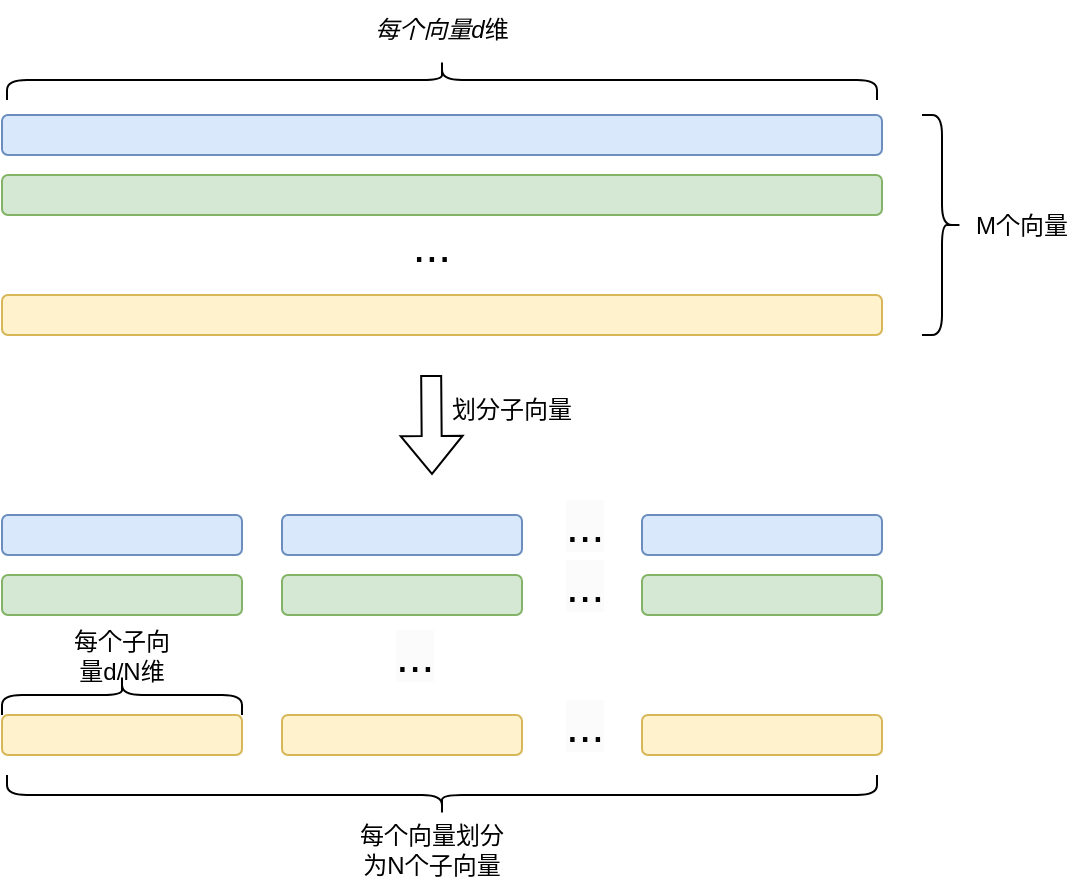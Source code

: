<mxfile version="21.6.6" type="github">
  <diagram name="第 1 页" id="YWsFZ-onNurXVJUyl_Fn">
    <mxGraphModel dx="1050" dy="549" grid="1" gridSize="10" guides="1" tooltips="1" connect="1" arrows="1" fold="1" page="1" pageScale="1" pageWidth="827" pageHeight="1169" math="0" shadow="0">
      <root>
        <mxCell id="0" />
        <mxCell id="1" parent="0" />
        <mxCell id="aHIUIpStIMTxLhNF--v--1" value="" style="rounded=1;whiteSpace=wrap;html=1;fillColor=#dae8fc;strokeColor=#6c8ebf;" vertex="1" parent="1">
          <mxGeometry x="130" y="287.5" width="120" height="20" as="geometry" />
        </mxCell>
        <mxCell id="aHIUIpStIMTxLhNF--v--2" value="" style="rounded=1;whiteSpace=wrap;html=1;fillColor=#d5e8d4;strokeColor=#82b366;" vertex="1" parent="1">
          <mxGeometry x="130" y="317.5" width="120" height="20" as="geometry" />
        </mxCell>
        <mxCell id="aHIUIpStIMTxLhNF--v--3" value="" style="rounded=1;whiteSpace=wrap;html=1;fillColor=#fff2cc;strokeColor=#d6b656;" vertex="1" parent="1">
          <mxGeometry x="130" y="387.5" width="120" height="20" as="geometry" />
        </mxCell>
        <mxCell id="aHIUIpStIMTxLhNF--v--4" value="" style="rounded=1;whiteSpace=wrap;html=1;fillColor=#dae8fc;strokeColor=#6c8ebf;" vertex="1" parent="1">
          <mxGeometry x="270" y="287.5" width="120" height="20" as="geometry" />
        </mxCell>
        <mxCell id="aHIUIpStIMTxLhNF--v--5" value="" style="rounded=1;whiteSpace=wrap;html=1;fillColor=#d5e8d4;strokeColor=#82b366;" vertex="1" parent="1">
          <mxGeometry x="270" y="317.5" width="120" height="20" as="geometry" />
        </mxCell>
        <mxCell id="aHIUIpStIMTxLhNF--v--6" value="" style="rounded=1;whiteSpace=wrap;html=1;fillColor=#fff2cc;strokeColor=#d6b656;" vertex="1" parent="1">
          <mxGeometry x="270" y="387.5" width="120" height="20" as="geometry" />
        </mxCell>
        <mxCell id="aHIUIpStIMTxLhNF--v--7" value="" style="rounded=1;whiteSpace=wrap;html=1;fillColor=#dae8fc;strokeColor=#6c8ebf;" vertex="1" parent="1">
          <mxGeometry x="450" y="287.5" width="120" height="20" as="geometry" />
        </mxCell>
        <mxCell id="aHIUIpStIMTxLhNF--v--8" value="" style="rounded=1;whiteSpace=wrap;html=1;fillColor=#d5e8d4;strokeColor=#82b366;" vertex="1" parent="1">
          <mxGeometry x="450" y="317.5" width="120" height="20" as="geometry" />
        </mxCell>
        <mxCell id="aHIUIpStIMTxLhNF--v--9" value="" style="rounded=1;whiteSpace=wrap;html=1;fillColor=#fff2cc;strokeColor=#d6b656;" vertex="1" parent="1">
          <mxGeometry x="450" y="387.5" width="120" height="20" as="geometry" />
        </mxCell>
        <mxCell id="aHIUIpStIMTxLhNF--v--10" value="" style="rounded=1;whiteSpace=wrap;html=1;fillColor=#dae8fc;strokeColor=#6c8ebf;" vertex="1" parent="1">
          <mxGeometry x="130" y="87.5" width="440" height="20" as="geometry" />
        </mxCell>
        <mxCell id="aHIUIpStIMTxLhNF--v--11" value="" style="rounded=1;whiteSpace=wrap;html=1;fillColor=#d5e8d4;strokeColor=#82b366;" vertex="1" parent="1">
          <mxGeometry x="130" y="117.5" width="440" height="20" as="geometry" />
        </mxCell>
        <mxCell id="aHIUIpStIMTxLhNF--v--12" value="&lt;font style=&quot;font-size: 23px;&quot;&gt;...&lt;/font&gt;" style="text;strokeColor=none;align=center;fillColor=none;html=1;verticalAlign=middle;whiteSpace=wrap;rounded=0;" vertex="1" parent="1">
          <mxGeometry x="300" y="137.5" width="90" height="30" as="geometry" />
        </mxCell>
        <mxCell id="aHIUIpStIMTxLhNF--v--13" value="" style="rounded=1;whiteSpace=wrap;html=1;fillColor=#fff2cc;strokeColor=#d6b656;" vertex="1" parent="1">
          <mxGeometry x="130" y="177.5" width="440" height="20" as="geometry" />
        </mxCell>
        <mxCell id="aHIUIpStIMTxLhNF--v--14" value="" style="shape=flexArrow;endArrow=classic;html=1;rounded=0;" edge="1" parent="1">
          <mxGeometry width="50" height="50" relative="1" as="geometry">
            <mxPoint x="344.58" y="217.5" as="sourcePoint" />
            <mxPoint x="345" y="267.5" as="targetPoint" />
          </mxGeometry>
        </mxCell>
        <mxCell id="aHIUIpStIMTxLhNF--v--15" value="&lt;span style=&quot;color: rgb(0, 0, 0); font-family: Helvetica; font-size: 23px; font-style: normal; font-variant-ligatures: normal; font-variant-caps: normal; font-weight: 400; letter-spacing: normal; orphans: 2; text-align: center; text-indent: 0px; text-transform: none; widows: 2; word-spacing: 0px; -webkit-text-stroke-width: 0px; background-color: rgb(251, 251, 251); text-decoration-thickness: initial; text-decoration-style: initial; text-decoration-color: initial; float: none; display: inline !important;&quot;&gt;...&lt;/span&gt;" style="text;whiteSpace=wrap;html=1;" vertex="1" parent="1">
          <mxGeometry x="325" y="337.5" width="50" height="50" as="geometry" />
        </mxCell>
        <mxCell id="aHIUIpStIMTxLhNF--v--16" value="&lt;span style=&quot;color: rgb(0, 0, 0); font-family: Helvetica; font-size: 23px; font-style: normal; font-variant-ligatures: normal; font-variant-caps: normal; font-weight: 400; letter-spacing: normal; orphans: 2; text-align: center; text-indent: 0px; text-transform: none; widows: 2; word-spacing: 0px; -webkit-text-stroke-width: 0px; background-color: rgb(251, 251, 251); text-decoration-thickness: initial; text-decoration-style: initial; text-decoration-color: initial; float: none; display: inline !important;&quot;&gt;...&lt;/span&gt;" style="text;whiteSpace=wrap;html=1;" vertex="1" parent="1">
          <mxGeometry x="410" y="272.5" width="30" height="50" as="geometry" />
        </mxCell>
        <mxCell id="aHIUIpStIMTxLhNF--v--17" value="&lt;span style=&quot;color: rgb(0, 0, 0); font-family: Helvetica; font-size: 23px; font-style: normal; font-variant-ligatures: normal; font-variant-caps: normal; font-weight: 400; letter-spacing: normal; orphans: 2; text-align: center; text-indent: 0px; text-transform: none; widows: 2; word-spacing: 0px; -webkit-text-stroke-width: 0px; background-color: rgb(251, 251, 251); text-decoration-thickness: initial; text-decoration-style: initial; text-decoration-color: initial; float: none; display: inline !important;&quot;&gt;...&lt;/span&gt;" style="text;whiteSpace=wrap;html=1;" vertex="1" parent="1">
          <mxGeometry x="410" y="302.5" width="30" height="50" as="geometry" />
        </mxCell>
        <mxCell id="aHIUIpStIMTxLhNF--v--18" value="&lt;span style=&quot;color: rgb(0, 0, 0); font-family: Helvetica; font-size: 23px; font-style: normal; font-variant-ligatures: normal; font-variant-caps: normal; font-weight: 400; letter-spacing: normal; orphans: 2; text-align: center; text-indent: 0px; text-transform: none; widows: 2; word-spacing: 0px; -webkit-text-stroke-width: 0px; background-color: rgb(251, 251, 251); text-decoration-thickness: initial; text-decoration-style: initial; text-decoration-color: initial; float: none; display: inline !important;&quot;&gt;...&lt;/span&gt;" style="text;whiteSpace=wrap;html=1;" vertex="1" parent="1">
          <mxGeometry x="410" y="372.5" width="30" height="50" as="geometry" />
        </mxCell>
        <mxCell id="aHIUIpStIMTxLhNF--v--19" value="" style="shape=curlyBracket;whiteSpace=wrap;html=1;rounded=1;flipH=1;labelPosition=right;verticalLabelPosition=middle;align=left;verticalAlign=middle;" vertex="1" parent="1">
          <mxGeometry x="590" y="87.5" width="20" height="110" as="geometry" />
        </mxCell>
        <mxCell id="aHIUIpStIMTxLhNF--v--20" value="M个向量" style="text;strokeColor=none;align=center;fillColor=none;html=1;verticalAlign=middle;whiteSpace=wrap;rounded=0;" vertex="1" parent="1">
          <mxGeometry x="610" y="127.5" width="60" height="30" as="geometry" />
        </mxCell>
        <mxCell id="aHIUIpStIMTxLhNF--v--21" value="" style="shape=curlyBracket;whiteSpace=wrap;html=1;rounded=1;labelPosition=left;verticalLabelPosition=middle;align=right;verticalAlign=middle;rotation=90;" vertex="1" parent="1">
          <mxGeometry x="340" y="-147.5" width="20" height="435" as="geometry" />
        </mxCell>
        <mxCell id="aHIUIpStIMTxLhNF--v--23" value="&lt;i&gt;每个向量d&lt;/i&gt;维" style="text;strokeColor=none;align=center;fillColor=none;html=1;verticalAlign=middle;whiteSpace=wrap;rounded=0;" vertex="1" parent="1">
          <mxGeometry x="315" y="30" width="70" height="30" as="geometry" />
        </mxCell>
        <mxCell id="aHIUIpStIMTxLhNF--v--24" value="划分子向量" style="text;strokeColor=none;align=center;fillColor=none;html=1;verticalAlign=middle;whiteSpace=wrap;rounded=0;" vertex="1" parent="1">
          <mxGeometry x="350" y="220" width="70" height="30" as="geometry" />
        </mxCell>
        <mxCell id="aHIUIpStIMTxLhNF--v--26" value="" style="shape=curlyBracket;whiteSpace=wrap;html=1;rounded=1;labelPosition=left;verticalLabelPosition=middle;align=right;verticalAlign=middle;rotation=-90;" vertex="1" parent="1">
          <mxGeometry x="340" y="210" width="20" height="435" as="geometry" />
        </mxCell>
        <mxCell id="aHIUIpStIMTxLhNF--v--27" value="每个向量划分为N个子向量" style="text;strokeColor=none;align=center;fillColor=none;html=1;verticalAlign=middle;whiteSpace=wrap;rounded=0;" vertex="1" parent="1">
          <mxGeometry x="305" y="440" width="80" height="30" as="geometry" />
        </mxCell>
        <mxCell id="aHIUIpStIMTxLhNF--v--28" value="" style="shape=curlyBracket;whiteSpace=wrap;html=1;rounded=1;labelPosition=left;verticalLabelPosition=middle;align=right;verticalAlign=middle;rotation=90;" vertex="1" parent="1">
          <mxGeometry x="180" y="317.5" width="20" height="120" as="geometry" />
        </mxCell>
        <mxCell id="aHIUIpStIMTxLhNF--v--29" value="每个子向量d/N维" style="text;strokeColor=none;align=center;fillColor=none;html=1;verticalAlign=middle;whiteSpace=wrap;rounded=0;" vertex="1" parent="1">
          <mxGeometry x="160" y="342.5" width="60" height="30" as="geometry" />
        </mxCell>
      </root>
    </mxGraphModel>
  </diagram>
</mxfile>
